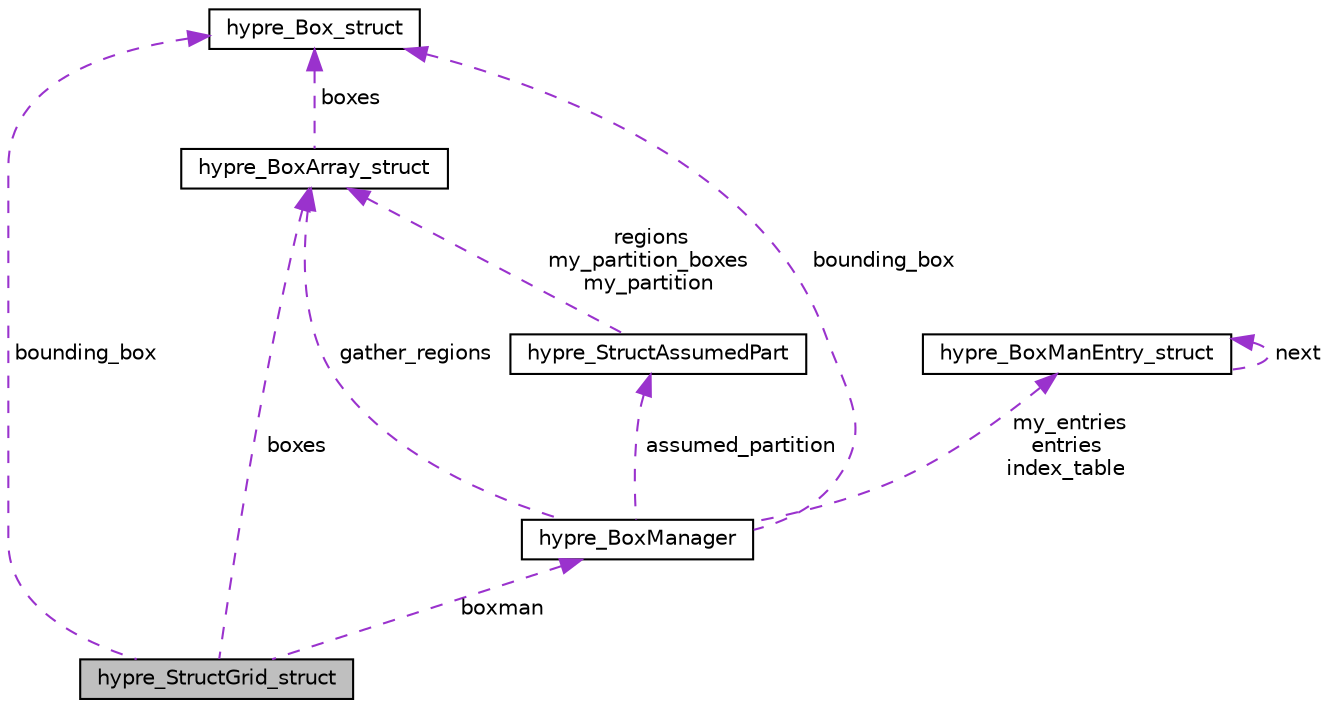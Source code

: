 digraph "hypre_StructGrid_struct"
{
 // LATEX_PDF_SIZE
  edge [fontname="Helvetica",fontsize="10",labelfontname="Helvetica",labelfontsize="10"];
  node [fontname="Helvetica",fontsize="10",shape=record];
  Node1 [label="hypre_StructGrid_struct",height=0.2,width=0.4,color="black", fillcolor="grey75", style="filled", fontcolor="black",tooltip=" "];
  Node2 -> Node1 [dir="back",color="darkorchid3",fontsize="10",style="dashed",label=" boxes" ,fontname="Helvetica"];
  Node2 [label="hypre_BoxArray_struct",height=0.2,width=0.4,color="black", fillcolor="white", style="filled",URL="$structhypre___box_array__struct.html",tooltip=" "];
  Node3 -> Node2 [dir="back",color="darkorchid3",fontsize="10",style="dashed",label=" boxes" ,fontname="Helvetica"];
  Node3 [label="hypre_Box_struct",height=0.2,width=0.4,color="black", fillcolor="white", style="filled",URL="$structhypre___box__struct.html",tooltip=" "];
  Node3 -> Node1 [dir="back",color="darkorchid3",fontsize="10",style="dashed",label=" bounding_box" ,fontname="Helvetica"];
  Node4 -> Node1 [dir="back",color="darkorchid3",fontsize="10",style="dashed",label=" boxman" ,fontname="Helvetica"];
  Node4 [label="hypre_BoxManager",height=0.2,width=0.4,color="black", fillcolor="white", style="filled",URL="$structhypre___box_manager.html",tooltip=" "];
  Node5 -> Node4 [dir="back",color="darkorchid3",fontsize="10",style="dashed",label=" my_entries\nentries\nindex_table" ,fontname="Helvetica"];
  Node5 [label="hypre_BoxManEntry_struct",height=0.2,width=0.4,color="black", fillcolor="white", style="filled",URL="$structhypre___box_man_entry__struct.html",tooltip=" "];
  Node5 -> Node5 [dir="back",color="darkorchid3",fontsize="10",style="dashed",label=" next" ,fontname="Helvetica"];
  Node2 -> Node4 [dir="back",color="darkorchid3",fontsize="10",style="dashed",label=" gather_regions" ,fontname="Helvetica"];
  Node6 -> Node4 [dir="back",color="darkorchid3",fontsize="10",style="dashed",label=" assumed_partition" ,fontname="Helvetica"];
  Node6 [label="hypre_StructAssumedPart",height=0.2,width=0.4,color="black", fillcolor="white", style="filled",URL="$structhypre___struct_assumed_part.html",tooltip=" "];
  Node2 -> Node6 [dir="back",color="darkorchid3",fontsize="10",style="dashed",label=" regions\nmy_partition_boxes\nmy_partition" ,fontname="Helvetica"];
  Node3 -> Node4 [dir="back",color="darkorchid3",fontsize="10",style="dashed",label=" bounding_box" ,fontname="Helvetica"];
}
